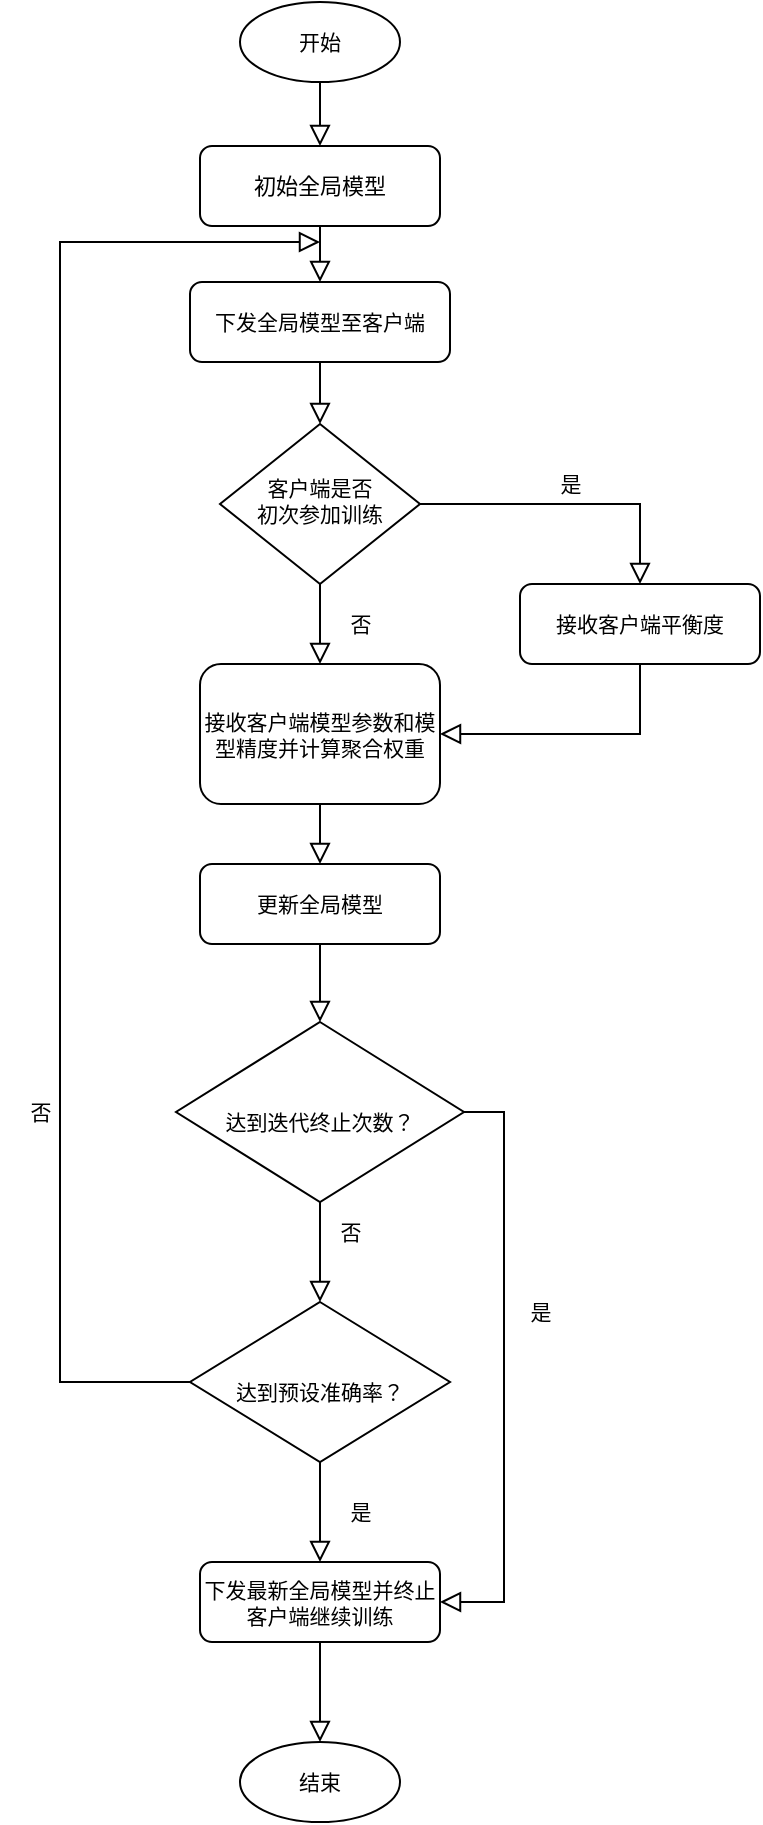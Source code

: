 <mxfile version="21.0.8" type="github" pages="2">
  <diagram id="aBPDVvVLKLGPg7GCLv61" name="图1">
    <mxGraphModel dx="747" dy="438" grid="1" gridSize="10" guides="1" tooltips="1" connect="1" arrows="1" fold="1" page="1" pageScale="1" pageWidth="827" pageHeight="1169" math="0" shadow="0">
      <root>
        <mxCell id="0" />
        <mxCell id="1" parent="0" />
        <mxCell id="WaLiMhug5n1nE3xd5-q1-1" value="&lt;font style=&quot;font-size: 11px;&quot;&gt;初始全局模型&lt;/font&gt;" style="rounded=1;whiteSpace=wrap;html=1;fontSize=10.5;glass=0;strokeWidth=1;shadow=0;" parent="1" vertex="1">
          <mxGeometry x="350" y="162" width="120" height="40" as="geometry" />
        </mxCell>
        <mxCell id="WaLiMhug5n1nE3xd5-q1-2" value="否" style="rounded=0;html=1;jettySize=auto;orthogonalLoop=1;fontSize=10.5;endArrow=block;endFill=0;endSize=8;strokeWidth=1;shadow=0;labelBackgroundColor=none;edgeStyle=orthogonalEdgeStyle;entryX=0.5;entryY=0;entryDx=0;entryDy=0;" parent="1" source="WaLiMhug5n1nE3xd5-q1-4" target="WaLiMhug5n1nE3xd5-q1-12" edge="1">
          <mxGeometry y="20" relative="1" as="geometry">
            <mxPoint as="offset" />
            <mxPoint x="410" y="461" as="targetPoint" />
          </mxGeometry>
        </mxCell>
        <mxCell id="WaLiMhug5n1nE3xd5-q1-3" value="是" style="edgeStyle=orthogonalEdgeStyle;rounded=0;html=1;jettySize=auto;orthogonalLoop=1;fontSize=10.5;endArrow=block;endFill=0;endSize=8;strokeWidth=1;shadow=0;labelBackgroundColor=none;entryX=0.5;entryY=0;entryDx=0;entryDy=0;" parent="1" source="WaLiMhug5n1nE3xd5-q1-4" target="WaLiMhug5n1nE3xd5-q1-11" edge="1">
          <mxGeometry y="10" relative="1" as="geometry">
            <mxPoint as="offset" />
          </mxGeometry>
        </mxCell>
        <mxCell id="WaLiMhug5n1nE3xd5-q1-4" value="客户端是否&lt;br style=&quot;font-size: 10.5px;&quot;&gt;初次参加训练" style="rhombus;whiteSpace=wrap;html=1;shadow=0;fontFamily=Helvetica;fontSize=10.5;align=center;strokeWidth=1;spacing=6;spacingTop=-4;" parent="1" vertex="1">
          <mxGeometry x="360" y="301" width="100" height="80" as="geometry" />
        </mxCell>
        <mxCell id="WaLiMhug5n1nE3xd5-q1-5" value="&lt;font style=&quot;font-size: 10.5px;&quot;&gt;开始&lt;/font&gt;" style="ellipse;whiteSpace=wrap;html=1;fontSize=10.5;" parent="1" vertex="1">
          <mxGeometry x="370" y="90" width="80" height="40" as="geometry" />
        </mxCell>
        <mxCell id="WaLiMhug5n1nE3xd5-q1-6" value="" style="rounded=0;html=1;jettySize=auto;orthogonalLoop=1;fontSize=10.5;endArrow=block;endFill=0;endSize=8;strokeWidth=1;shadow=0;labelBackgroundColor=none;edgeStyle=orthogonalEdgeStyle;entryX=0.5;entryY=0;entryDx=0;entryDy=0;exitX=0.5;exitY=1;exitDx=0;exitDy=0;" parent="1" source="WaLiMhug5n1nE3xd5-q1-5" target="WaLiMhug5n1nE3xd5-q1-1" edge="1">
          <mxGeometry relative="1" as="geometry">
            <mxPoint x="409.76" y="124" as="sourcePoint" />
            <mxPoint x="410" y="164" as="targetPoint" />
            <Array as="points" />
          </mxGeometry>
        </mxCell>
        <mxCell id="WaLiMhug5n1nE3xd5-q1-7" value="下发全局模型至客户端" style="rounded=1;whiteSpace=wrap;html=1;fontSize=10.5;glass=0;strokeWidth=1;shadow=0;" parent="1" vertex="1">
          <mxGeometry x="345" y="230" width="130" height="40" as="geometry" />
        </mxCell>
        <mxCell id="WaLiMhug5n1nE3xd5-q1-8" value="" style="rounded=0;html=1;jettySize=auto;orthogonalLoop=1;fontSize=10.5;endArrow=block;endFill=0;endSize=8;strokeWidth=1;shadow=0;labelBackgroundColor=none;edgeStyle=orthogonalEdgeStyle;exitX=0.5;exitY=1;exitDx=0;exitDy=0;entryX=0.5;entryY=0;entryDx=0;entryDy=0;" parent="1" source="WaLiMhug5n1nE3xd5-q1-1" target="WaLiMhug5n1nE3xd5-q1-7" edge="1">
          <mxGeometry relative="1" as="geometry">
            <mxPoint x="409.83" y="190" as="sourcePoint" />
            <mxPoint x="410.07" y="230" as="targetPoint" />
            <Array as="points" />
          </mxGeometry>
        </mxCell>
        <mxCell id="WaLiMhug5n1nE3xd5-q1-9" value="" style="rounded=0;html=1;jettySize=auto;orthogonalLoop=1;fontSize=10.5;endArrow=block;endFill=0;endSize=8;strokeWidth=1;shadow=0;labelBackgroundColor=none;edgeStyle=orthogonalEdgeStyle;exitX=0.5;exitY=1;exitDx=0;exitDy=0;entryX=0.5;entryY=0;entryDx=0;entryDy=0;" parent="1" source="WaLiMhug5n1nE3xd5-q1-7" target="WaLiMhug5n1nE3xd5-q1-4" edge="1">
          <mxGeometry relative="1" as="geometry">
            <mxPoint x="409.86" y="261" as="sourcePoint" />
            <mxPoint x="410.1" y="301" as="targetPoint" />
            <Array as="points" />
          </mxGeometry>
        </mxCell>
        <mxCell id="WaLiMhug5n1nE3xd5-q1-10" style="edgeStyle=orthogonalEdgeStyle;rounded=0;orthogonalLoop=1;jettySize=auto;html=1;exitX=0.5;exitY=1;exitDx=0;exitDy=0;entryX=1;entryY=0.5;entryDx=0;entryDy=0;labelBackgroundColor=none;endArrow=block;endFill=0;endSize=8;strokeWidth=1;shadow=0;fontSize=10.5;" parent="1" source="WaLiMhug5n1nE3xd5-q1-11" target="WaLiMhug5n1nE3xd5-q1-12" edge="1">
          <mxGeometry relative="1" as="geometry" />
        </mxCell>
        <mxCell id="WaLiMhug5n1nE3xd5-q1-11" value="接收客户端平衡度" style="rounded=1;whiteSpace=wrap;html=1;fontSize=10.5;glass=0;strokeWidth=1;shadow=0;" parent="1" vertex="1">
          <mxGeometry x="510" y="381" width="120" height="40" as="geometry" />
        </mxCell>
        <mxCell id="WaLiMhug5n1nE3xd5-q1-12" value="接收客户端模型参数和模型精度并计算聚合权重" style="rounded=1;whiteSpace=wrap;html=1;fontSize=10.5;glass=0;strokeWidth=1;shadow=0;" parent="1" vertex="1">
          <mxGeometry x="350" y="421" width="120" height="70" as="geometry" />
        </mxCell>
        <mxCell id="Zmd_qZqpM1uoM6uoX9SE-4" style="edgeStyle=orthogonalEdgeStyle;rounded=0;orthogonalLoop=1;jettySize=auto;html=1;exitX=0.5;exitY=1;exitDx=0;exitDy=0;entryX=0.5;entryY=0;entryDx=0;entryDy=0;endSize=8;endArrow=block;endFill=0;fontSize=10.5;" parent="1" source="WaLiMhug5n1nE3xd5-q1-13" target="WaLiMhug5n1nE3xd5-q1-22" edge="1">
          <mxGeometry relative="1" as="geometry" />
        </mxCell>
        <mxCell id="WaLiMhug5n1nE3xd5-q1-13" value="更新全局模型" style="rounded=1;whiteSpace=wrap;html=1;fontSize=10.5;glass=0;strokeWidth=1;shadow=0;" parent="1" vertex="1">
          <mxGeometry x="350" y="521" width="120" height="40" as="geometry" />
        </mxCell>
        <mxCell id="WaLiMhug5n1nE3xd5-q1-14" value="" style="rounded=0;html=1;jettySize=auto;orthogonalLoop=1;fontSize=10.5;endArrow=block;endFill=0;endSize=8;strokeWidth=1;shadow=0;labelBackgroundColor=none;edgeStyle=orthogonalEdgeStyle;entryX=0.5;entryY=0;entryDx=0;entryDy=0;exitX=0.5;exitY=1;exitDx=0;exitDy=0;" parent="1" source="WaLiMhug5n1nE3xd5-q1-12" target="WaLiMhug5n1nE3xd5-q1-13" edge="1">
          <mxGeometry relative="1" as="geometry">
            <mxPoint x="409.8" y="531" as="sourcePoint" />
            <mxPoint x="410.04" y="571" as="targetPoint" />
            <Array as="points" />
          </mxGeometry>
        </mxCell>
        <mxCell id="Zmd_qZqpM1uoM6uoX9SE-7" style="edgeStyle=orthogonalEdgeStyle;rounded=0;orthogonalLoop=1;jettySize=auto;html=1;exitX=0.5;exitY=1;exitDx=0;exitDy=0;entryX=0.5;entryY=0;entryDx=0;entryDy=0;endSize=8;endArrow=block;endFill=0;fontSize=10.5;" parent="1" source="WaLiMhug5n1nE3xd5-q1-18" target="WaLiMhug5n1nE3xd5-q1-25" edge="1">
          <mxGeometry relative="1" as="geometry" />
        </mxCell>
        <mxCell id="Zmd_qZqpM1uoM6uoX9SE-11" style="edgeStyle=orthogonalEdgeStyle;rounded=0;orthogonalLoop=1;jettySize=auto;html=1;exitX=0;exitY=0.5;exitDx=0;exitDy=0;endSize=8;endArrow=block;endFill=0;fontSize=10.5;" parent="1" source="WaLiMhug5n1nE3xd5-q1-18" edge="1">
          <mxGeometry relative="1" as="geometry">
            <mxPoint x="410" y="210" as="targetPoint" />
            <Array as="points">
              <mxPoint x="280" y="780" />
              <mxPoint x="280" y="210" />
            </Array>
          </mxGeometry>
        </mxCell>
        <mxCell id="WaLiMhug5n1nE3xd5-q1-18" value="&lt;br style=&quot;font-size: 10.5px;&quot;&gt;达到预设准确率？" style="rhombus;whiteSpace=wrap;html=1;shadow=0;fontFamily=Helvetica;fontSize=10.5;align=center;strokeWidth=1;spacing=6;spacingTop=-4;" parent="1" vertex="1">
          <mxGeometry x="345" y="740" width="130" height="80" as="geometry" />
        </mxCell>
        <mxCell id="Zmd_qZqpM1uoM6uoX9SE-5" style="edgeStyle=orthogonalEdgeStyle;rounded=0;orthogonalLoop=1;jettySize=auto;html=1;exitX=0.5;exitY=1;exitDx=0;exitDy=0;entryX=0.5;entryY=0;entryDx=0;entryDy=0;endArrow=block;endFill=0;endSize=8;fontSize=10.5;" parent="1" source="WaLiMhug5n1nE3xd5-q1-22" target="WaLiMhug5n1nE3xd5-q1-18" edge="1">
          <mxGeometry relative="1" as="geometry" />
        </mxCell>
        <mxCell id="Zmd_qZqpM1uoM6uoX9SE-9" style="edgeStyle=orthogonalEdgeStyle;rounded=0;orthogonalLoop=1;jettySize=auto;html=1;exitX=1;exitY=0.5;exitDx=0;exitDy=0;entryX=1;entryY=0.5;entryDx=0;entryDy=0;endArrow=block;endFill=0;endSize=8;fontSize=10.5;" parent="1" source="WaLiMhug5n1nE3xd5-q1-22" target="WaLiMhug5n1nE3xd5-q1-25" edge="1">
          <mxGeometry relative="1" as="geometry" />
        </mxCell>
        <mxCell id="WaLiMhug5n1nE3xd5-q1-22" value="&lt;br style=&quot;font-size: 10.5px;&quot;&gt;达到迭代终止次数？" style="rhombus;whiteSpace=wrap;html=1;shadow=0;fontFamily=Helvetica;fontSize=10.5;align=center;strokeWidth=1;spacing=6;spacingTop=-4;" parent="1" vertex="1">
          <mxGeometry x="338" y="600" width="144" height="90" as="geometry" />
        </mxCell>
        <mxCell id="WaLiMhug5n1nE3xd5-q1-25" value="下发最新全局模型并终止客户端继续训练" style="rounded=1;whiteSpace=wrap;html=1;fontSize=10.5;glass=0;strokeWidth=1;shadow=0;" parent="1" vertex="1">
          <mxGeometry x="350" y="870" width="120" height="40" as="geometry" />
        </mxCell>
        <mxCell id="WaLiMhug5n1nE3xd5-q1-26" value="结束" style="ellipse;whiteSpace=wrap;html=1;fontSize=10.5;" parent="1" vertex="1">
          <mxGeometry x="370" y="960" width="80" height="40" as="geometry" />
        </mxCell>
        <mxCell id="WaLiMhug5n1nE3xd5-q1-27" value="" style="rounded=0;html=1;jettySize=auto;orthogonalLoop=1;fontSize=10.5;endArrow=block;endFill=0;endSize=8;strokeWidth=1;shadow=0;labelBackgroundColor=none;edgeStyle=orthogonalEdgeStyle;entryX=0.5;entryY=0;entryDx=0;entryDy=0;exitX=0.5;exitY=1;exitDx=0;exitDy=0;" parent="1" source="WaLiMhug5n1nE3xd5-q1-25" target="WaLiMhug5n1nE3xd5-q1-26" edge="1">
          <mxGeometry relative="1" as="geometry">
            <mxPoint x="409.8" y="761" as="sourcePoint" />
            <mxPoint x="410" y="801" as="targetPoint" />
            <Array as="points" />
          </mxGeometry>
        </mxCell>
        <mxCell id="Zmd_qZqpM1uoM6uoX9SE-6" value="否" style="text;html=1;align=center;verticalAlign=middle;resizable=0;points=[];autosize=1;strokeColor=none;fillColor=none;fontSize=10.5;" parent="1" vertex="1">
          <mxGeometry x="405" y="690" width="40" height="30" as="geometry" />
        </mxCell>
        <mxCell id="Zmd_qZqpM1uoM6uoX9SE-8" value="是" style="text;html=1;align=center;verticalAlign=middle;resizable=0;points=[];autosize=1;strokeColor=none;fillColor=none;fontSize=10.5;" parent="1" vertex="1">
          <mxGeometry x="410" y="830" width="40" height="30" as="geometry" />
        </mxCell>
        <mxCell id="Zmd_qZqpM1uoM6uoX9SE-10" value="是" style="text;html=1;align=center;verticalAlign=middle;resizable=0;points=[];autosize=1;strokeColor=none;fillColor=none;fontSize=10.5;" parent="1" vertex="1">
          <mxGeometry x="500" y="730" width="40" height="30" as="geometry" />
        </mxCell>
        <mxCell id="Zmd_qZqpM1uoM6uoX9SE-12" value="否" style="text;html=1;align=center;verticalAlign=middle;resizable=0;points=[];autosize=1;strokeColor=none;fillColor=none;fontSize=10.5;" parent="1" vertex="1">
          <mxGeometry x="250" y="630" width="40" height="30" as="geometry" />
        </mxCell>
      </root>
    </mxGraphModel>
  </diagram>
  <diagram name="图2" id="knUQhLOUun2cT7B-BUvB">
    <mxGraphModel grid="1" page="1" gridSize="10" guides="1" tooltips="1" connect="1" arrows="1" fold="1" pageScale="1" pageWidth="827" pageHeight="1169" math="0" shadow="0">
      <root>
        <mxCell id="d9V2FUUvwQNaTKbuZrYA-0" />
        <mxCell id="d9V2FUUvwQNaTKbuZrYA-1" parent="d9V2FUUvwQNaTKbuZrYA-0" />
        <mxCell id="d9V2FUUvwQNaTKbuZrYA-6" value="开始" style="ellipse;whiteSpace=wrap;html=1;" parent="d9V2FUUvwQNaTKbuZrYA-1" vertex="1">
          <mxGeometry x="360" y="90" width="80" height="40" as="geometry" />
        </mxCell>
        <mxCell id="d9V2FUUvwQNaTKbuZrYA-7" value="" style="rounded=0;html=1;jettySize=auto;orthogonalLoop=1;fontSize=11;endArrow=block;endFill=0;endSize=8;strokeWidth=1;shadow=0;labelBackgroundColor=none;edgeStyle=orthogonalEdgeStyle;entryX=0.5;entryY=0;entryDx=0;entryDy=0;exitX=0.5;exitY=1;exitDx=0;exitDy=0;" parent="d9V2FUUvwQNaTKbuZrYA-1" source="d9V2FUUvwQNaTKbuZrYA-6" target="-yFnxwDGMzr1Os80u9I5-0" edge="1">
          <mxGeometry relative="1" as="geometry">
            <mxPoint x="399.76" y="124" as="sourcePoint" />
            <mxPoint x="400" y="162" as="targetPoint" />
            <Array as="points" />
          </mxGeometry>
        </mxCell>
        <mxCell id="-yFnxwDGMzr1Os80u9I5-2" style="edgeStyle=orthogonalEdgeStyle;rounded=0;orthogonalLoop=1;jettySize=auto;html=1;exitX=0.5;exitY=1;exitDx=0;exitDy=0;entryX=0.5;entryY=0;entryDx=0;entryDy=0;" edge="1" parent="d9V2FUUvwQNaTKbuZrYA-1" source="-yFnxwDGMzr1Os80u9I5-0" target="-yFnxwDGMzr1Os80u9I5-1">
          <mxGeometry relative="1" as="geometry" />
        </mxCell>
        <mxCell id="-yFnxwDGMzr1Os80u9I5-0" value="下载全局模型" style="rounded=1;whiteSpace=wrap;html=1;fontSize=12;glass=0;strokeWidth=1;shadow=0;" vertex="1" parent="d9V2FUUvwQNaTKbuZrYA-1">
          <mxGeometry x="335" y="170" width="130" height="40" as="geometry" />
        </mxCell>
        <mxCell id="R5zYQFnypa_UQ7LJFy0S-10" style="edgeStyle=orthogonalEdgeStyle;rounded=0;orthogonalLoop=1;jettySize=auto;html=1;exitX=0.5;exitY=1;exitDx=0;exitDy=0;entryX=0.5;entryY=0;entryDx=0;entryDy=0;" edge="1" parent="d9V2FUUvwQNaTKbuZrYA-1" source="-yFnxwDGMzr1Os80u9I5-1" target="R5zYQFnypa_UQ7LJFy0S-0">
          <mxGeometry relative="1" as="geometry" />
        </mxCell>
        <mxCell id="-yFnxwDGMzr1Os80u9I5-1" value="训练本地模型并测试精度" style="rounded=1;whiteSpace=wrap;html=1;fontSize=12;glass=0;strokeWidth=1;shadow=0;" vertex="1" parent="d9V2FUUvwQNaTKbuZrYA-1">
          <mxGeometry x="330" y="250" width="140" height="40" as="geometry" />
        </mxCell>
        <mxCell id="R5zYQFnypa_UQ7LJFy0S-2" style="edgeStyle=orthogonalEdgeStyle;rounded=0;orthogonalLoop=1;jettySize=auto;html=1;exitX=0.5;exitY=1;exitDx=0;exitDy=0;entryX=0.5;entryY=0;entryDx=0;entryDy=0;" edge="1" parent="d9V2FUUvwQNaTKbuZrYA-1" source="R5zYQFnypa_UQ7LJFy0S-0" target="R5zYQFnypa_UQ7LJFy0S-1">
          <mxGeometry relative="1" as="geometry" />
        </mxCell>
        <mxCell id="R5zYQFnypa_UQ7LJFy0S-3" value="否" style="edgeLabel;html=1;align=center;verticalAlign=middle;resizable=0;points=[];" connectable="0" vertex="1" parent="R5zYQFnypa_UQ7LJFy0S-2">
          <mxGeometry x="-0.2" y="-1" relative="1" as="geometry">
            <mxPoint x="15" as="offset" />
          </mxGeometry>
        </mxCell>
        <mxCell id="R5zYQFnypa_UQ7LJFy0S-5" style="edgeStyle=orthogonalEdgeStyle;rounded=0;orthogonalLoop=1;jettySize=auto;html=1;exitX=1;exitY=0.5;exitDx=0;exitDy=0;entryX=0;entryY=0.5;entryDx=0;entryDy=0;" edge="1" parent="d9V2FUUvwQNaTKbuZrYA-1" source="R5zYQFnypa_UQ7LJFy0S-0" target="R5zYQFnypa_UQ7LJFy0S-4">
          <mxGeometry relative="1" as="geometry" />
        </mxCell>
        <mxCell id="R5zYQFnypa_UQ7LJFy0S-6" value="是" style="edgeLabel;html=1;align=center;verticalAlign=middle;resizable=0;points=[];" connectable="0" vertex="1" parent="R5zYQFnypa_UQ7LJFy0S-5">
          <mxGeometry x="-0.209" y="2" relative="1" as="geometry">
            <mxPoint x="2" y="-8" as="offset" />
          </mxGeometry>
        </mxCell>
        <mxCell id="R5zYQFnypa_UQ7LJFy0S-0" value="&lt;br&gt;是否第一次参加训练？" style="rhombus;whiteSpace=wrap;html=1;shadow=0;fontFamily=Helvetica;fontSize=12;align=center;strokeWidth=1;spacing=6;spacingTop=-4;" vertex="1" parent="d9V2FUUvwQNaTKbuZrYA-1">
          <mxGeometry x="350" y="320" width="100" height="80" as="geometry" />
        </mxCell>
        <mxCell id="R5zYQFnypa_UQ7LJFy0S-11" style="edgeStyle=orthogonalEdgeStyle;rounded=0;orthogonalLoop=1;jettySize=auto;html=1;exitX=0.5;exitY=1;exitDx=0;exitDy=0;entryX=0.5;entryY=0;entryDx=0;entryDy=0;" edge="1" parent="d9V2FUUvwQNaTKbuZrYA-1" source="R5zYQFnypa_UQ7LJFy0S-1" target="R5zYQFnypa_UQ7LJFy0S-9">
          <mxGeometry relative="1" as="geometry" />
        </mxCell>
        <mxCell id="R5zYQFnypa_UQ7LJFy0S-1" value="上传模型精度与本地模型" style="rounded=1;whiteSpace=wrap;html=1;fontSize=12;glass=0;strokeWidth=1;shadow=0;" vertex="1" parent="d9V2FUUvwQNaTKbuZrYA-1">
          <mxGeometry x="330" y="440" width="140" height="40" as="geometry" />
        </mxCell>
        <mxCell id="R5zYQFnypa_UQ7LJFy0S-8" style="edgeStyle=orthogonalEdgeStyle;rounded=0;orthogonalLoop=1;jettySize=auto;html=1;exitX=0.5;exitY=1;exitDx=0;exitDy=0;entryX=0.5;entryY=0;entryDx=0;entryDy=0;" edge="1" parent="d9V2FUUvwQNaTKbuZrYA-1" source="R5zYQFnypa_UQ7LJFy0S-4" target="R5zYQFnypa_UQ7LJFy0S-7">
          <mxGeometry relative="1" as="geometry" />
        </mxCell>
        <mxCell id="R5zYQFnypa_UQ7LJFy0S-4" value="构建本地数据概率分布并计算平衡度" style="rounded=1;whiteSpace=wrap;html=1;fontSize=12;glass=0;strokeWidth=1;shadow=0;" vertex="1" parent="d9V2FUUvwQNaTKbuZrYA-1">
          <mxGeometry x="520" y="340" width="140" height="40" as="geometry" />
        </mxCell>
        <mxCell id="R5zYQFnypa_UQ7LJFy0S-12" style="edgeStyle=orthogonalEdgeStyle;rounded=0;orthogonalLoop=1;jettySize=auto;html=1;exitX=0;exitY=0.5;exitDx=0;exitDy=0;" edge="1" parent="d9V2FUUvwQNaTKbuZrYA-1" source="R5zYQFnypa_UQ7LJFy0S-7">
          <mxGeometry relative="1" as="geometry">
            <mxPoint x="400" y="500.048" as="targetPoint" />
          </mxGeometry>
        </mxCell>
        <mxCell id="R5zYQFnypa_UQ7LJFy0S-7" value="上传平衡度模型精度与本地模型" style="rounded=1;whiteSpace=wrap;html=1;fontSize=12;glass=0;strokeWidth=1;shadow=0;" vertex="1" parent="d9V2FUUvwQNaTKbuZrYA-1">
          <mxGeometry x="520" y="480" width="140" height="40" as="geometry" />
        </mxCell>
        <mxCell id="R5zYQFnypa_UQ7LJFy0S-14" style="edgeStyle=orthogonalEdgeStyle;rounded=0;orthogonalLoop=1;jettySize=auto;html=1;exitX=0.5;exitY=1;exitDx=0;exitDy=0;entryX=0.5;entryY=0;entryDx=0;entryDy=0;" edge="1" parent="d9V2FUUvwQNaTKbuZrYA-1" source="R5zYQFnypa_UQ7LJFy0S-9" target="R5zYQFnypa_UQ7LJFy0S-13">
          <mxGeometry relative="1" as="geometry" />
        </mxCell>
        <mxCell id="R5zYQFnypa_UQ7LJFy0S-20" value="是" style="edgeLabel;html=1;align=center;verticalAlign=middle;resizable=0;points=[];" connectable="0" vertex="1" parent="R5zYQFnypa_UQ7LJFy0S-14">
          <mxGeometry x="-0.382" relative="1" as="geometry">
            <mxPoint x="14" as="offset" />
          </mxGeometry>
        </mxCell>
        <mxCell id="R5zYQFnypa_UQ7LJFy0S-17" style="edgeStyle=orthogonalEdgeStyle;rounded=0;orthogonalLoop=1;jettySize=auto;html=1;exitX=0;exitY=0.5;exitDx=0;exitDy=0;" edge="1" parent="d9V2FUUvwQNaTKbuZrYA-1" source="R5zYQFnypa_UQ7LJFy0S-9">
          <mxGeometry relative="1" as="geometry">
            <mxPoint x="400" y="140" as="targetPoint" />
            <Array as="points">
              <mxPoint x="300" y="560" />
              <mxPoint x="300" y="140" />
            </Array>
          </mxGeometry>
        </mxCell>
        <mxCell id="R5zYQFnypa_UQ7LJFy0S-18" value="否" style="edgeLabel;html=1;align=center;verticalAlign=middle;resizable=0;points=[];" connectable="0" vertex="1" parent="R5zYQFnypa_UQ7LJFy0S-17">
          <mxGeometry x="-0.892" relative="1" as="geometry">
            <mxPoint x="11" y="-10" as="offset" />
          </mxGeometry>
        </mxCell>
        <mxCell id="R5zYQFnypa_UQ7LJFy0S-9" value="&lt;br&gt;收到终止训练命令？" style="rhombus;whiteSpace=wrap;html=1;shadow=0;fontFamily=Helvetica;fontSize=12;align=center;strokeWidth=1;spacing=6;spacingTop=-4;" vertex="1" parent="d9V2FUUvwQNaTKbuZrYA-1">
          <mxGeometry x="350" y="520" width="100" height="80" as="geometry" />
        </mxCell>
        <mxCell id="R5zYQFnypa_UQ7LJFy0S-16" style="edgeStyle=orthogonalEdgeStyle;rounded=0;orthogonalLoop=1;jettySize=auto;html=1;exitX=0.5;exitY=1;exitDx=0;exitDy=0;entryX=0.5;entryY=0;entryDx=0;entryDy=0;" edge="1" parent="d9V2FUUvwQNaTKbuZrYA-1" source="R5zYQFnypa_UQ7LJFy0S-13" target="R5zYQFnypa_UQ7LJFy0S-15">
          <mxGeometry relative="1" as="geometry" />
        </mxCell>
        <mxCell id="R5zYQFnypa_UQ7LJFy0S-13" value="下载最新全局模型" style="rounded=1;whiteSpace=wrap;html=1;fontSize=12;glass=0;strokeWidth=1;shadow=0;" vertex="1" parent="d9V2FUUvwQNaTKbuZrYA-1">
          <mxGeometry x="330" y="630" width="140" height="40" as="geometry" />
        </mxCell>
        <mxCell id="R5zYQFnypa_UQ7LJFy0S-15" value="结束" style="ellipse;whiteSpace=wrap;html=1;" vertex="1" parent="d9V2FUUvwQNaTKbuZrYA-1">
          <mxGeometry x="360" y="700" width="80" height="40" as="geometry" />
        </mxCell>
      </root>
    </mxGraphModel>
  </diagram>
</mxfile>
